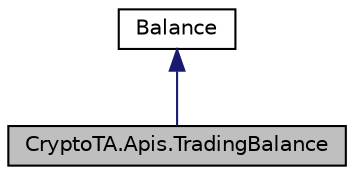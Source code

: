 digraph "CryptoTA.Apis.TradingBalance"
{
 // LATEX_PDF_SIZE
  edge [fontname="Helvetica",fontsize="10",labelfontname="Helvetica",labelfontsize="10"];
  node [fontname="Helvetica",fontsize="10",shape=record];
  Node1 [label="CryptoTA.Apis.TradingBalance",height=0.2,width=0.4,color="black", fillcolor="grey75", style="filled", fontcolor="black",tooltip="Class containing Balance data with available and reserved balance amounts."];
  Node2 -> Node1 [dir="back",color="midnightblue",fontsize="10",style="solid",fontname="Helvetica"];
  Node2 [label="Balance",height=0.2,width=0.4,color="black", fillcolor="white", style="filled",URL="$class_crypto_t_a_1_1_apis_1_1_balance.html",tooltip="Class containing currency name and total balance amount."];
}
